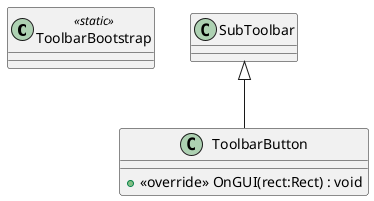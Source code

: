 @startuml
class ToolbarBootstrap <<static>> {
}
class ToolbarButton {
    + <<override>> OnGUI(rect:Rect) : void
}
SubToolbar <|-- ToolbarButton
@enduml
